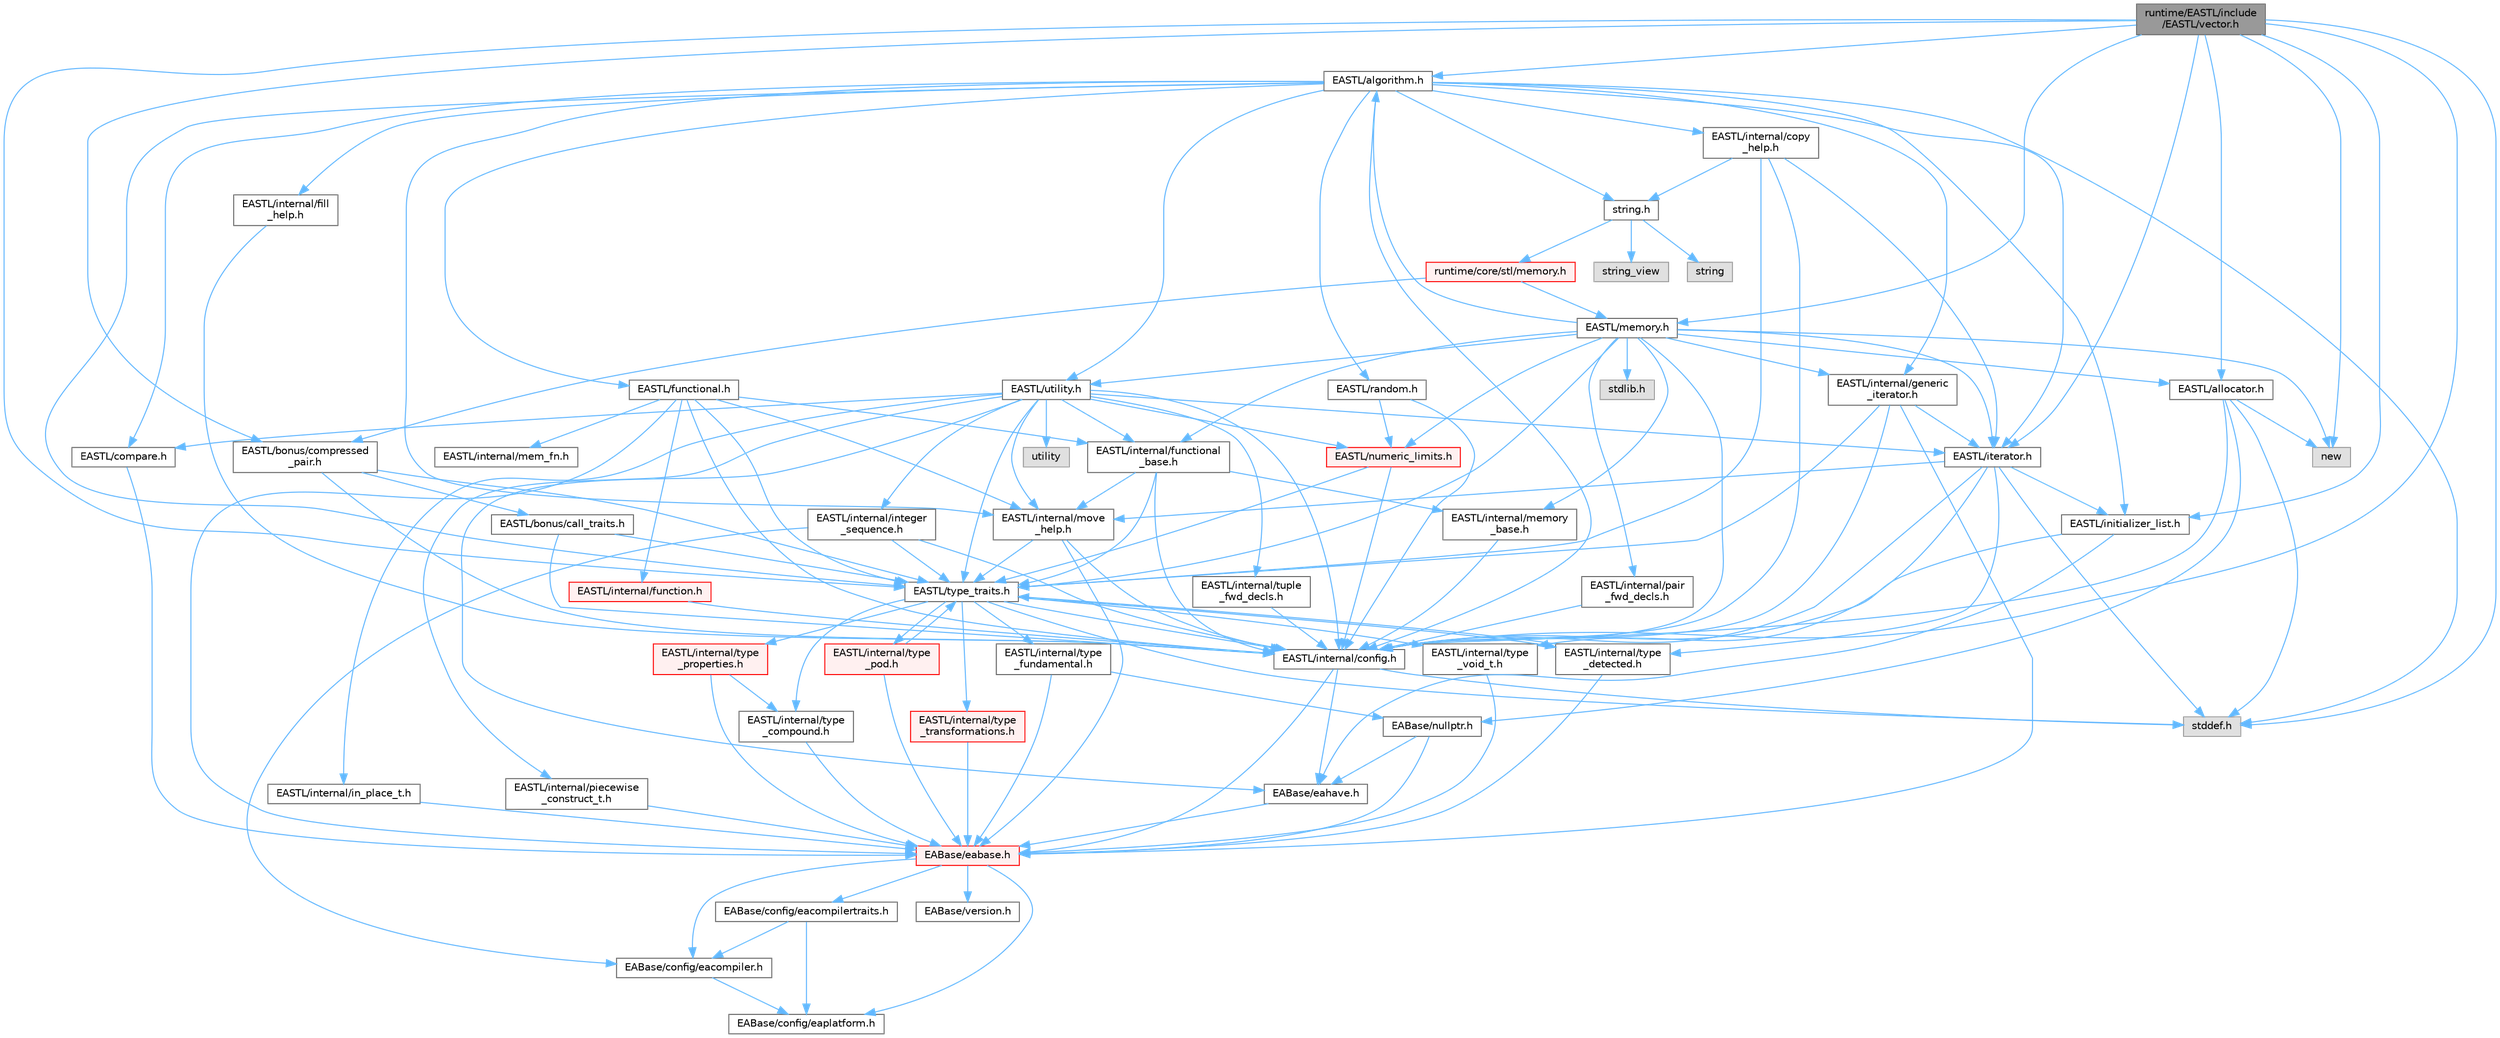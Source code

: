 digraph "runtime/EASTL/include/EASTL/vector.h"
{
 // LATEX_PDF_SIZE
  bgcolor="transparent";
  edge [fontname=Helvetica,fontsize=10,labelfontname=Helvetica,labelfontsize=10];
  node [fontname=Helvetica,fontsize=10,shape=box,height=0.2,width=0.4];
  Node1 [id="Node000001",label="runtime/EASTL/include\l/EASTL/vector.h",height=0.2,width=0.4,color="gray40", fillcolor="grey60", style="filled", fontcolor="black",tooltip=" "];
  Node1 -> Node2 [id="edge143_Node000001_Node000002",color="steelblue1",style="solid",tooltip=" "];
  Node2 [id="Node000002",label="EASTL/algorithm.h",height=0.2,width=0.4,color="grey40", fillcolor="white", style="filled",URL="$_e_a_s_t_l_2include_2_e_a_s_t_l_2algorithm_8h.html",tooltip=" "];
  Node2 -> Node3 [id="edge144_Node000002_Node000003",color="steelblue1",style="solid",tooltip=" "];
  Node3 [id="Node000003",label="EASTL/internal/config.h",height=0.2,width=0.4,color="grey40", fillcolor="white", style="filled",URL="$config_8h.html",tooltip=" "];
  Node3 -> Node4 [id="edge145_Node000003_Node000004",color="steelblue1",style="solid",tooltip=" "];
  Node4 [id="Node000004",label="EABase/eabase.h",height=0.2,width=0.4,color="red", fillcolor="#FFF0F0", style="filled",URL="$eabase_8h.html",tooltip=" "];
  Node4 -> Node5 [id="edge146_Node000004_Node000005",color="steelblue1",style="solid",tooltip=" "];
  Node5 [id="Node000005",label="EABase/config/eacompiler.h",height=0.2,width=0.4,color="grey40", fillcolor="white", style="filled",URL="$eacompiler_8h.html",tooltip=" "];
  Node5 -> Node6 [id="edge147_Node000005_Node000006",color="steelblue1",style="solid",tooltip=" "];
  Node6 [id="Node000006",label="EABase/config/eaplatform.h",height=0.2,width=0.4,color="grey40", fillcolor="white", style="filled",URL="$eaplatform_8h.html",tooltip=" "];
  Node4 -> Node7 [id="edge148_Node000004_Node000007",color="steelblue1",style="solid",tooltip=" "];
  Node7 [id="Node000007",label="EABase/config/eacompilertraits.h",height=0.2,width=0.4,color="grey40", fillcolor="white", style="filled",URL="$eacompilertraits_8h.html",tooltip=" "];
  Node7 -> Node6 [id="edge149_Node000007_Node000006",color="steelblue1",style="solid",tooltip=" "];
  Node7 -> Node5 [id="edge150_Node000007_Node000005",color="steelblue1",style="solid",tooltip=" "];
  Node4 -> Node6 [id="edge151_Node000004_Node000006",color="steelblue1",style="solid",tooltip=" "];
  Node4 -> Node8 [id="edge152_Node000004_Node000008",color="steelblue1",style="solid",tooltip=" "];
  Node8 [id="Node000008",label="EABase/version.h",height=0.2,width=0.4,color="grey40", fillcolor="white", style="filled",URL="$_e_a_s_t_l_2packages_2_e_a_base_2include_2_common_2_e_a_base_2version_8h.html",tooltip=" "];
  Node3 -> Node10 [id="edge153_Node000003_Node000010",color="steelblue1",style="solid",tooltip=" "];
  Node10 [id="Node000010",label="EABase/eahave.h",height=0.2,width=0.4,color="grey40", fillcolor="white", style="filled",URL="$eahave_8h.html",tooltip=" "];
  Node10 -> Node4 [id="edge154_Node000010_Node000004",color="steelblue1",style="solid",tooltip=" "];
  Node3 -> Node11 [id="edge155_Node000003_Node000011",color="steelblue1",style="solid",tooltip=" "];
  Node11 [id="Node000011",label="stddef.h",height=0.2,width=0.4,color="grey60", fillcolor="#E0E0E0", style="filled",tooltip=" "];
  Node2 -> Node12 [id="edge156_Node000002_Node000012",color="steelblue1",style="solid",tooltip=" "];
  Node12 [id="Node000012",label="EASTL/type_traits.h",height=0.2,width=0.4,color="grey40", fillcolor="white", style="filled",URL="$_e_a_s_t_l_2include_2_e_a_s_t_l_2type__traits_8h.html",tooltip=" "];
  Node12 -> Node3 [id="edge157_Node000012_Node000003",color="steelblue1",style="solid",tooltip=" "];
  Node12 -> Node11 [id="edge158_Node000012_Node000011",color="steelblue1",style="solid",tooltip=" "];
  Node12 -> Node13 [id="edge159_Node000012_Node000013",color="steelblue1",style="solid",tooltip=" "];
  Node13 [id="Node000013",label="EASTL/internal/type\l_fundamental.h",height=0.2,width=0.4,color="grey40", fillcolor="white", style="filled",URL="$type__fundamental_8h.html",tooltip=" "];
  Node13 -> Node4 [id="edge160_Node000013_Node000004",color="steelblue1",style="solid",tooltip=" "];
  Node13 -> Node14 [id="edge161_Node000013_Node000014",color="steelblue1",style="solid",tooltip=" "];
  Node14 [id="Node000014",label="EABase/nullptr.h",height=0.2,width=0.4,color="grey40", fillcolor="white", style="filled",URL="$nullptr_8h.html",tooltip=" "];
  Node14 -> Node4 [id="edge162_Node000014_Node000004",color="steelblue1",style="solid",tooltip=" "];
  Node14 -> Node10 [id="edge163_Node000014_Node000010",color="steelblue1",style="solid",tooltip=" "];
  Node12 -> Node15 [id="edge164_Node000012_Node000015",color="steelblue1",style="solid",tooltip=" "];
  Node15 [id="Node000015",label="EASTL/internal/type\l_transformations.h",height=0.2,width=0.4,color="red", fillcolor="#FFF0F0", style="filled",URL="$type__transformations_8h.html",tooltip=" "];
  Node15 -> Node4 [id="edge165_Node000015_Node000004",color="steelblue1",style="solid",tooltip=" "];
  Node12 -> Node17 [id="edge166_Node000012_Node000017",color="steelblue1",style="solid",tooltip=" "];
  Node17 [id="Node000017",label="EASTL/internal/type\l_void_t.h",height=0.2,width=0.4,color="grey40", fillcolor="white", style="filled",URL="$type__void__t_8h.html",tooltip=" "];
  Node17 -> Node4 [id="edge167_Node000017_Node000004",color="steelblue1",style="solid",tooltip=" "];
  Node12 -> Node18 [id="edge168_Node000012_Node000018",color="steelblue1",style="solid",tooltip=" "];
  Node18 [id="Node000018",label="EASTL/internal/type\l_properties.h",height=0.2,width=0.4,color="red", fillcolor="#FFF0F0", style="filled",URL="$type__properties_8h.html",tooltip=" "];
  Node18 -> Node4 [id="edge169_Node000018_Node000004",color="steelblue1",style="solid",tooltip=" "];
  Node18 -> Node19 [id="edge170_Node000018_Node000019",color="steelblue1",style="solid",tooltip=" "];
  Node19 [id="Node000019",label="EASTL/internal/type\l_compound.h",height=0.2,width=0.4,color="grey40", fillcolor="white", style="filled",URL="$type__compound_8h.html",tooltip=" "];
  Node19 -> Node4 [id="edge171_Node000019_Node000004",color="steelblue1",style="solid",tooltip=" "];
  Node12 -> Node19 [id="edge172_Node000012_Node000019",color="steelblue1",style="solid",tooltip=" "];
  Node12 -> Node20 [id="edge173_Node000012_Node000020",color="steelblue1",style="solid",tooltip=" "];
  Node20 [id="Node000020",label="EASTL/internal/type\l_pod.h",height=0.2,width=0.4,color="red", fillcolor="#FFF0F0", style="filled",URL="$type__pod_8h.html",tooltip=" "];
  Node20 -> Node4 [id="edge174_Node000020_Node000004",color="steelblue1",style="solid",tooltip=" "];
  Node20 -> Node12 [id="edge175_Node000020_Node000012",color="steelblue1",style="solid",tooltip=" "];
  Node12 -> Node21 [id="edge176_Node000012_Node000021",color="steelblue1",style="solid",tooltip=" "];
  Node21 [id="Node000021",label="EASTL/internal/type\l_detected.h",height=0.2,width=0.4,color="grey40", fillcolor="white", style="filled",URL="$type__detected_8h.html",tooltip=" "];
  Node21 -> Node4 [id="edge177_Node000021_Node000004",color="steelblue1",style="solid",tooltip=" "];
  Node21 -> Node12 [id="edge178_Node000021_Node000012",color="steelblue1",style="solid",tooltip=" "];
  Node2 -> Node22 [id="edge179_Node000002_Node000022",color="steelblue1",style="solid",tooltip=" "];
  Node22 [id="Node000022",label="EASTL/internal/move\l_help.h",height=0.2,width=0.4,color="grey40", fillcolor="white", style="filled",URL="$move__help_8h.html",tooltip=" "];
  Node22 -> Node4 [id="edge180_Node000022_Node000004",color="steelblue1",style="solid",tooltip=" "];
  Node22 -> Node3 [id="edge181_Node000022_Node000003",color="steelblue1",style="solid",tooltip=" "];
  Node22 -> Node12 [id="edge182_Node000022_Node000012",color="steelblue1",style="solid",tooltip=" "];
  Node2 -> Node23 [id="edge183_Node000002_Node000023",color="steelblue1",style="solid",tooltip=" "];
  Node23 [id="Node000023",label="EASTL/internal/copy\l_help.h",height=0.2,width=0.4,color="grey40", fillcolor="white", style="filled",URL="$copy__help_8h.html",tooltip=" "];
  Node23 -> Node3 [id="edge184_Node000023_Node000003",color="steelblue1",style="solid",tooltip=" "];
  Node23 -> Node12 [id="edge185_Node000023_Node000012",color="steelblue1",style="solid",tooltip=" "];
  Node23 -> Node24 [id="edge186_Node000023_Node000024",color="steelblue1",style="solid",tooltip=" "];
  Node24 [id="Node000024",label="EASTL/iterator.h",height=0.2,width=0.4,color="grey40", fillcolor="white", style="filled",URL="$_e_a_s_t_l_2include_2_e_a_s_t_l_2iterator_8h.html",tooltip=" "];
  Node24 -> Node3 [id="edge187_Node000024_Node000003",color="steelblue1",style="solid",tooltip=" "];
  Node24 -> Node22 [id="edge188_Node000024_Node000022",color="steelblue1",style="solid",tooltip=" "];
  Node24 -> Node21 [id="edge189_Node000024_Node000021",color="steelblue1",style="solid",tooltip=" "];
  Node24 -> Node17 [id="edge190_Node000024_Node000017",color="steelblue1",style="solid",tooltip=" "];
  Node24 -> Node25 [id="edge191_Node000024_Node000025",color="steelblue1",style="solid",tooltip=" "];
  Node25 [id="Node000025",label="EASTL/initializer_list.h",height=0.2,width=0.4,color="grey40", fillcolor="white", style="filled",URL="$initializer__list_8h.html",tooltip=" "];
  Node25 -> Node3 [id="edge192_Node000025_Node000003",color="steelblue1",style="solid",tooltip=" "];
  Node25 -> Node10 [id="edge193_Node000025_Node000010",color="steelblue1",style="solid",tooltip=" "];
  Node24 -> Node11 [id="edge194_Node000024_Node000011",color="steelblue1",style="solid",tooltip=" "];
  Node23 -> Node26 [id="edge195_Node000023_Node000026",color="steelblue1",style="solid",tooltip=" "];
  Node26 [id="Node000026",label="string.h",height=0.2,width=0.4,color="grey40", fillcolor="white", style="filled",URL="$string_8h.html",tooltip=" "];
  Node26 -> Node27 [id="edge196_Node000026_Node000027",color="steelblue1",style="solid",tooltip=" "];
  Node27 [id="Node000027",label="string",height=0.2,width=0.4,color="grey60", fillcolor="#E0E0E0", style="filled",tooltip=" "];
  Node26 -> Node28 [id="edge197_Node000026_Node000028",color="steelblue1",style="solid",tooltip=" "];
  Node28 [id="Node000028",label="string_view",height=0.2,width=0.4,color="grey60", fillcolor="#E0E0E0", style="filled",tooltip=" "];
  Node26 -> Node29 [id="edge198_Node000026_Node000029",color="steelblue1",style="solid",tooltip=" "];
  Node29 [id="Node000029",label="runtime/core/stl/memory.h",height=0.2,width=0.4,color="red", fillcolor="#FFF0F0", style="filled",URL="$core_2stl_2memory_8h.html",tooltip=" "];
  Node29 -> Node37 [id="edge199_Node000029_Node000037",color="steelblue1",style="solid",tooltip=" "];
  Node37 [id="Node000037",label="EASTL/memory.h",height=0.2,width=0.4,color="grey40", fillcolor="white", style="filled",URL="$_e_a_s_t_l_2include_2_e_a_s_t_l_2memory_8h.html",tooltip=" "];
  Node37 -> Node3 [id="edge200_Node000037_Node000003",color="steelblue1",style="solid",tooltip=" "];
  Node37 -> Node36 [id="edge201_Node000037_Node000036",color="steelblue1",style="solid",tooltip=" "];
  Node36 [id="Node000036",label="EASTL/internal/memory\l_base.h",height=0.2,width=0.4,color="grey40", fillcolor="white", style="filled",URL="$memory__base_8h.html",tooltip=" "];
  Node36 -> Node3 [id="edge202_Node000036_Node000003",color="steelblue1",style="solid",tooltip=" "];
  Node37 -> Node38 [id="edge203_Node000037_Node000038",color="steelblue1",style="solid",tooltip=" "];
  Node38 [id="Node000038",label="EASTL/internal/generic\l_iterator.h",height=0.2,width=0.4,color="grey40", fillcolor="white", style="filled",URL="$generic__iterator_8h.html",tooltip=" "];
  Node38 -> Node4 [id="edge204_Node000038_Node000004",color="steelblue1",style="solid",tooltip=" "];
  Node38 -> Node3 [id="edge205_Node000038_Node000003",color="steelblue1",style="solid",tooltip=" "];
  Node38 -> Node24 [id="edge206_Node000038_Node000024",color="steelblue1",style="solid",tooltip=" "];
  Node38 -> Node12 [id="edge207_Node000038_Node000012",color="steelblue1",style="solid",tooltip=" "];
  Node37 -> Node39 [id="edge208_Node000037_Node000039",color="steelblue1",style="solid",tooltip=" "];
  Node39 [id="Node000039",label="EASTL/internal/pair\l_fwd_decls.h",height=0.2,width=0.4,color="grey40", fillcolor="white", style="filled",URL="$pair__fwd__decls_8h.html",tooltip=" "];
  Node39 -> Node3 [id="edge209_Node000039_Node000003",color="steelblue1",style="solid",tooltip=" "];
  Node37 -> Node40 [id="edge210_Node000037_Node000040",color="steelblue1",style="solid",tooltip=" "];
  Node40 [id="Node000040",label="EASTL/internal/functional\l_base.h",height=0.2,width=0.4,color="grey40", fillcolor="white", style="filled",URL="$functional__base_8h.html",tooltip=" "];
  Node40 -> Node3 [id="edge211_Node000040_Node000003",color="steelblue1",style="solid",tooltip=" "];
  Node40 -> Node36 [id="edge212_Node000040_Node000036",color="steelblue1",style="solid",tooltip=" "];
  Node40 -> Node22 [id="edge213_Node000040_Node000022",color="steelblue1",style="solid",tooltip=" "];
  Node40 -> Node12 [id="edge214_Node000040_Node000012",color="steelblue1",style="solid",tooltip=" "];
  Node37 -> Node2 [id="edge215_Node000037_Node000002",color="steelblue1",style="solid",tooltip=" "];
  Node37 -> Node12 [id="edge216_Node000037_Node000012",color="steelblue1",style="solid",tooltip=" "];
  Node37 -> Node41 [id="edge217_Node000037_Node000041",color="steelblue1",style="solid",tooltip=" "];
  Node41 [id="Node000041",label="EASTL/allocator.h",height=0.2,width=0.4,color="grey40", fillcolor="white", style="filled",URL="$allocator_8h.html",tooltip=" "];
  Node41 -> Node3 [id="edge218_Node000041_Node000003",color="steelblue1",style="solid",tooltip=" "];
  Node41 -> Node14 [id="edge219_Node000041_Node000014",color="steelblue1",style="solid",tooltip=" "];
  Node41 -> Node11 [id="edge220_Node000041_Node000011",color="steelblue1",style="solid",tooltip=" "];
  Node41 -> Node42 [id="edge221_Node000041_Node000042",color="steelblue1",style="solid",tooltip=" "];
  Node42 [id="Node000042",label="new",height=0.2,width=0.4,color="grey60", fillcolor="#E0E0E0", style="filled",tooltip=" "];
  Node37 -> Node24 [id="edge222_Node000037_Node000024",color="steelblue1",style="solid",tooltip=" "];
  Node37 -> Node43 [id="edge223_Node000037_Node000043",color="steelblue1",style="solid",tooltip=" "];
  Node43 [id="Node000043",label="EASTL/utility.h",height=0.2,width=0.4,color="grey40", fillcolor="white", style="filled",URL="$_e_a_s_t_l_2include_2_e_a_s_t_l_2utility_8h.html",tooltip=" "];
  Node43 -> Node3 [id="edge224_Node000043_Node000003",color="steelblue1",style="solid",tooltip=" "];
  Node43 -> Node12 [id="edge225_Node000043_Node000012",color="steelblue1",style="solid",tooltip=" "];
  Node43 -> Node24 [id="edge226_Node000043_Node000024",color="steelblue1",style="solid",tooltip=" "];
  Node43 -> Node44 [id="edge227_Node000043_Node000044",color="steelblue1",style="solid",tooltip=" "];
  Node44 [id="Node000044",label="EASTL/numeric_limits.h",height=0.2,width=0.4,color="red", fillcolor="#FFF0F0", style="filled",URL="$numeric__limits_8h.html",tooltip=" "];
  Node44 -> Node3 [id="edge228_Node000044_Node000003",color="steelblue1",style="solid",tooltip=" "];
  Node44 -> Node12 [id="edge229_Node000044_Node000012",color="steelblue1",style="solid",tooltip=" "];
  Node43 -> Node46 [id="edge230_Node000043_Node000046",color="steelblue1",style="solid",tooltip=" "];
  Node46 [id="Node000046",label="EASTL/compare.h",height=0.2,width=0.4,color="grey40", fillcolor="white", style="filled",URL="$compare_8h.html",tooltip=" "];
  Node46 -> Node4 [id="edge231_Node000046_Node000004",color="steelblue1",style="solid",tooltip=" "];
  Node43 -> Node40 [id="edge232_Node000043_Node000040",color="steelblue1",style="solid",tooltip=" "];
  Node43 -> Node22 [id="edge233_Node000043_Node000022",color="steelblue1",style="solid",tooltip=" "];
  Node43 -> Node10 [id="edge234_Node000043_Node000010",color="steelblue1",style="solid",tooltip=" "];
  Node43 -> Node47 [id="edge235_Node000043_Node000047",color="steelblue1",style="solid",tooltip=" "];
  Node47 [id="Node000047",label="EASTL/internal/integer\l_sequence.h",height=0.2,width=0.4,color="grey40", fillcolor="white", style="filled",URL="$integer__sequence_8h.html",tooltip=" "];
  Node47 -> Node5 [id="edge236_Node000047_Node000005",color="steelblue1",style="solid",tooltip=" "];
  Node47 -> Node3 [id="edge237_Node000047_Node000003",color="steelblue1",style="solid",tooltip=" "];
  Node47 -> Node12 [id="edge238_Node000047_Node000012",color="steelblue1",style="solid",tooltip=" "];
  Node43 -> Node48 [id="edge239_Node000043_Node000048",color="steelblue1",style="solid",tooltip=" "];
  Node48 [id="Node000048",label="EASTL/internal/tuple\l_fwd_decls.h",height=0.2,width=0.4,color="grey40", fillcolor="white", style="filled",URL="$tuple__fwd__decls_8h.html",tooltip=" "];
  Node48 -> Node3 [id="edge240_Node000048_Node000003",color="steelblue1",style="solid",tooltip=" "];
  Node43 -> Node49 [id="edge241_Node000043_Node000049",color="steelblue1",style="solid",tooltip=" "];
  Node49 [id="Node000049",label="EASTL/internal/in_place_t.h",height=0.2,width=0.4,color="grey40", fillcolor="white", style="filled",URL="$in__place__t_8h.html",tooltip=" "];
  Node49 -> Node4 [id="edge242_Node000049_Node000004",color="steelblue1",style="solid",tooltip=" "];
  Node43 -> Node50 [id="edge243_Node000043_Node000050",color="steelblue1",style="solid",tooltip=" "];
  Node50 [id="Node000050",label="EASTL/internal/piecewise\l_construct_t.h",height=0.2,width=0.4,color="grey40", fillcolor="white", style="filled",URL="$piecewise__construct__t_8h.html",tooltip=" "];
  Node50 -> Node4 [id="edge244_Node000050_Node000004",color="steelblue1",style="solid",tooltip=" "];
  Node43 -> Node51 [id="edge245_Node000043_Node000051",color="steelblue1",style="solid",tooltip=" "];
  Node51 [id="Node000051",label="utility",height=0.2,width=0.4,color="grey60", fillcolor="#E0E0E0", style="filled",tooltip=" "];
  Node37 -> Node44 [id="edge246_Node000037_Node000044",color="steelblue1",style="solid",tooltip=" "];
  Node37 -> Node52 [id="edge247_Node000037_Node000052",color="steelblue1",style="solid",tooltip=" "];
  Node52 [id="Node000052",label="stdlib.h",height=0.2,width=0.4,color="grey60", fillcolor="#E0E0E0", style="filled",tooltip=" "];
  Node37 -> Node42 [id="edge248_Node000037_Node000042",color="steelblue1",style="solid",tooltip=" "];
  Node29 -> Node57 [id="edge249_Node000029_Node000057",color="steelblue1",style="solid",tooltip=" "];
  Node57 [id="Node000057",label="EASTL/bonus/compressed\l_pair.h",height=0.2,width=0.4,color="grey40", fillcolor="white", style="filled",URL="$compressed__pair_8h.html",tooltip=" "];
  Node57 -> Node3 [id="edge250_Node000057_Node000003",color="steelblue1",style="solid",tooltip=" "];
  Node57 -> Node12 [id="edge251_Node000057_Node000012",color="steelblue1",style="solid",tooltip=" "];
  Node57 -> Node58 [id="edge252_Node000057_Node000058",color="steelblue1",style="solid",tooltip=" "];
  Node58 [id="Node000058",label="EASTL/bonus/call_traits.h",height=0.2,width=0.4,color="grey40", fillcolor="white", style="filled",URL="$call__traits_8h.html",tooltip=" "];
  Node58 -> Node3 [id="edge253_Node000058_Node000003",color="steelblue1",style="solid",tooltip=" "];
  Node58 -> Node12 [id="edge254_Node000058_Node000012",color="steelblue1",style="solid",tooltip=" "];
  Node2 -> Node149 [id="edge255_Node000002_Node000149",color="steelblue1",style="solid",tooltip=" "];
  Node149 [id="Node000149",label="EASTL/internal/fill\l_help.h",height=0.2,width=0.4,color="grey40", fillcolor="white", style="filled",URL="$fill__help_8h.html",tooltip=" "];
  Node149 -> Node3 [id="edge256_Node000149_Node000003",color="steelblue1",style="solid",tooltip=" "];
  Node2 -> Node25 [id="edge257_Node000002_Node000025",color="steelblue1",style="solid",tooltip=" "];
  Node2 -> Node24 [id="edge258_Node000002_Node000024",color="steelblue1",style="solid",tooltip=" "];
  Node2 -> Node59 [id="edge259_Node000002_Node000059",color="steelblue1",style="solid",tooltip=" "];
  Node59 [id="Node000059",label="EASTL/functional.h",height=0.2,width=0.4,color="grey40", fillcolor="white", style="filled",URL="$_e_a_s_t_l_2include_2_e_a_s_t_l_2functional_8h.html",tooltip=" "];
  Node59 -> Node4 [id="edge260_Node000059_Node000004",color="steelblue1",style="solid",tooltip=" "];
  Node59 -> Node3 [id="edge261_Node000059_Node000003",color="steelblue1",style="solid",tooltip=" "];
  Node59 -> Node22 [id="edge262_Node000059_Node000022",color="steelblue1",style="solid",tooltip=" "];
  Node59 -> Node12 [id="edge263_Node000059_Node000012",color="steelblue1",style="solid",tooltip=" "];
  Node59 -> Node40 [id="edge264_Node000059_Node000040",color="steelblue1",style="solid",tooltip=" "];
  Node59 -> Node60 [id="edge265_Node000059_Node000060",color="steelblue1",style="solid",tooltip=" "];
  Node60 [id="Node000060",label="EASTL/internal/mem_fn.h",height=0.2,width=0.4,color="grey40", fillcolor="white", style="filled",URL="$mem__fn_8h.html",tooltip=" "];
  Node59 -> Node61 [id="edge266_Node000059_Node000061",color="steelblue1",style="solid",tooltip=" "];
  Node61 [id="Node000061",label="EASTL/internal/function.h",height=0.2,width=0.4,color="red", fillcolor="#FFF0F0", style="filled",URL="$_e_a_s_t_l_2include_2_e_a_s_t_l_2internal_2function_8h.html",tooltip=" "];
  Node61 -> Node3 [id="edge267_Node000061_Node000003",color="steelblue1",style="solid",tooltip=" "];
  Node2 -> Node43 [id="edge268_Node000002_Node000043",color="steelblue1",style="solid",tooltip=" "];
  Node2 -> Node38 [id="edge269_Node000002_Node000038",color="steelblue1",style="solid",tooltip=" "];
  Node2 -> Node150 [id="edge270_Node000002_Node000150",color="steelblue1",style="solid",tooltip=" "];
  Node150 [id="Node000150",label="EASTL/random.h",height=0.2,width=0.4,color="grey40", fillcolor="white", style="filled",URL="$random_8h.html",tooltip=" "];
  Node150 -> Node3 [id="edge271_Node000150_Node000003",color="steelblue1",style="solid",tooltip=" "];
  Node150 -> Node44 [id="edge272_Node000150_Node000044",color="steelblue1",style="solid",tooltip=" "];
  Node2 -> Node46 [id="edge273_Node000002_Node000046",color="steelblue1",style="solid",tooltip=" "];
  Node2 -> Node11 [id="edge274_Node000002_Node000011",color="steelblue1",style="solid",tooltip=" "];
  Node2 -> Node26 [id="edge275_Node000002_Node000026",color="steelblue1",style="solid",tooltip=" "];
  Node1 -> Node41 [id="edge276_Node000001_Node000041",color="steelblue1",style="solid",tooltip=" "];
  Node1 -> Node57 [id="edge277_Node000001_Node000057",color="steelblue1",style="solid",tooltip=" "];
  Node1 -> Node25 [id="edge278_Node000001_Node000025",color="steelblue1",style="solid",tooltip=" "];
  Node1 -> Node3 [id="edge279_Node000001_Node000003",color="steelblue1",style="solid",tooltip=" "];
  Node1 -> Node24 [id="edge280_Node000001_Node000024",color="steelblue1",style="solid",tooltip=" "];
  Node1 -> Node37 [id="edge281_Node000001_Node000037",color="steelblue1",style="solid",tooltip=" "];
  Node1 -> Node12 [id="edge282_Node000001_Node000012",color="steelblue1",style="solid",tooltip=" "];
  Node1 -> Node11 [id="edge283_Node000001_Node000011",color="steelblue1",style="solid",tooltip=" "];
  Node1 -> Node42 [id="edge284_Node000001_Node000042",color="steelblue1",style="solid",tooltip=" "];
}
